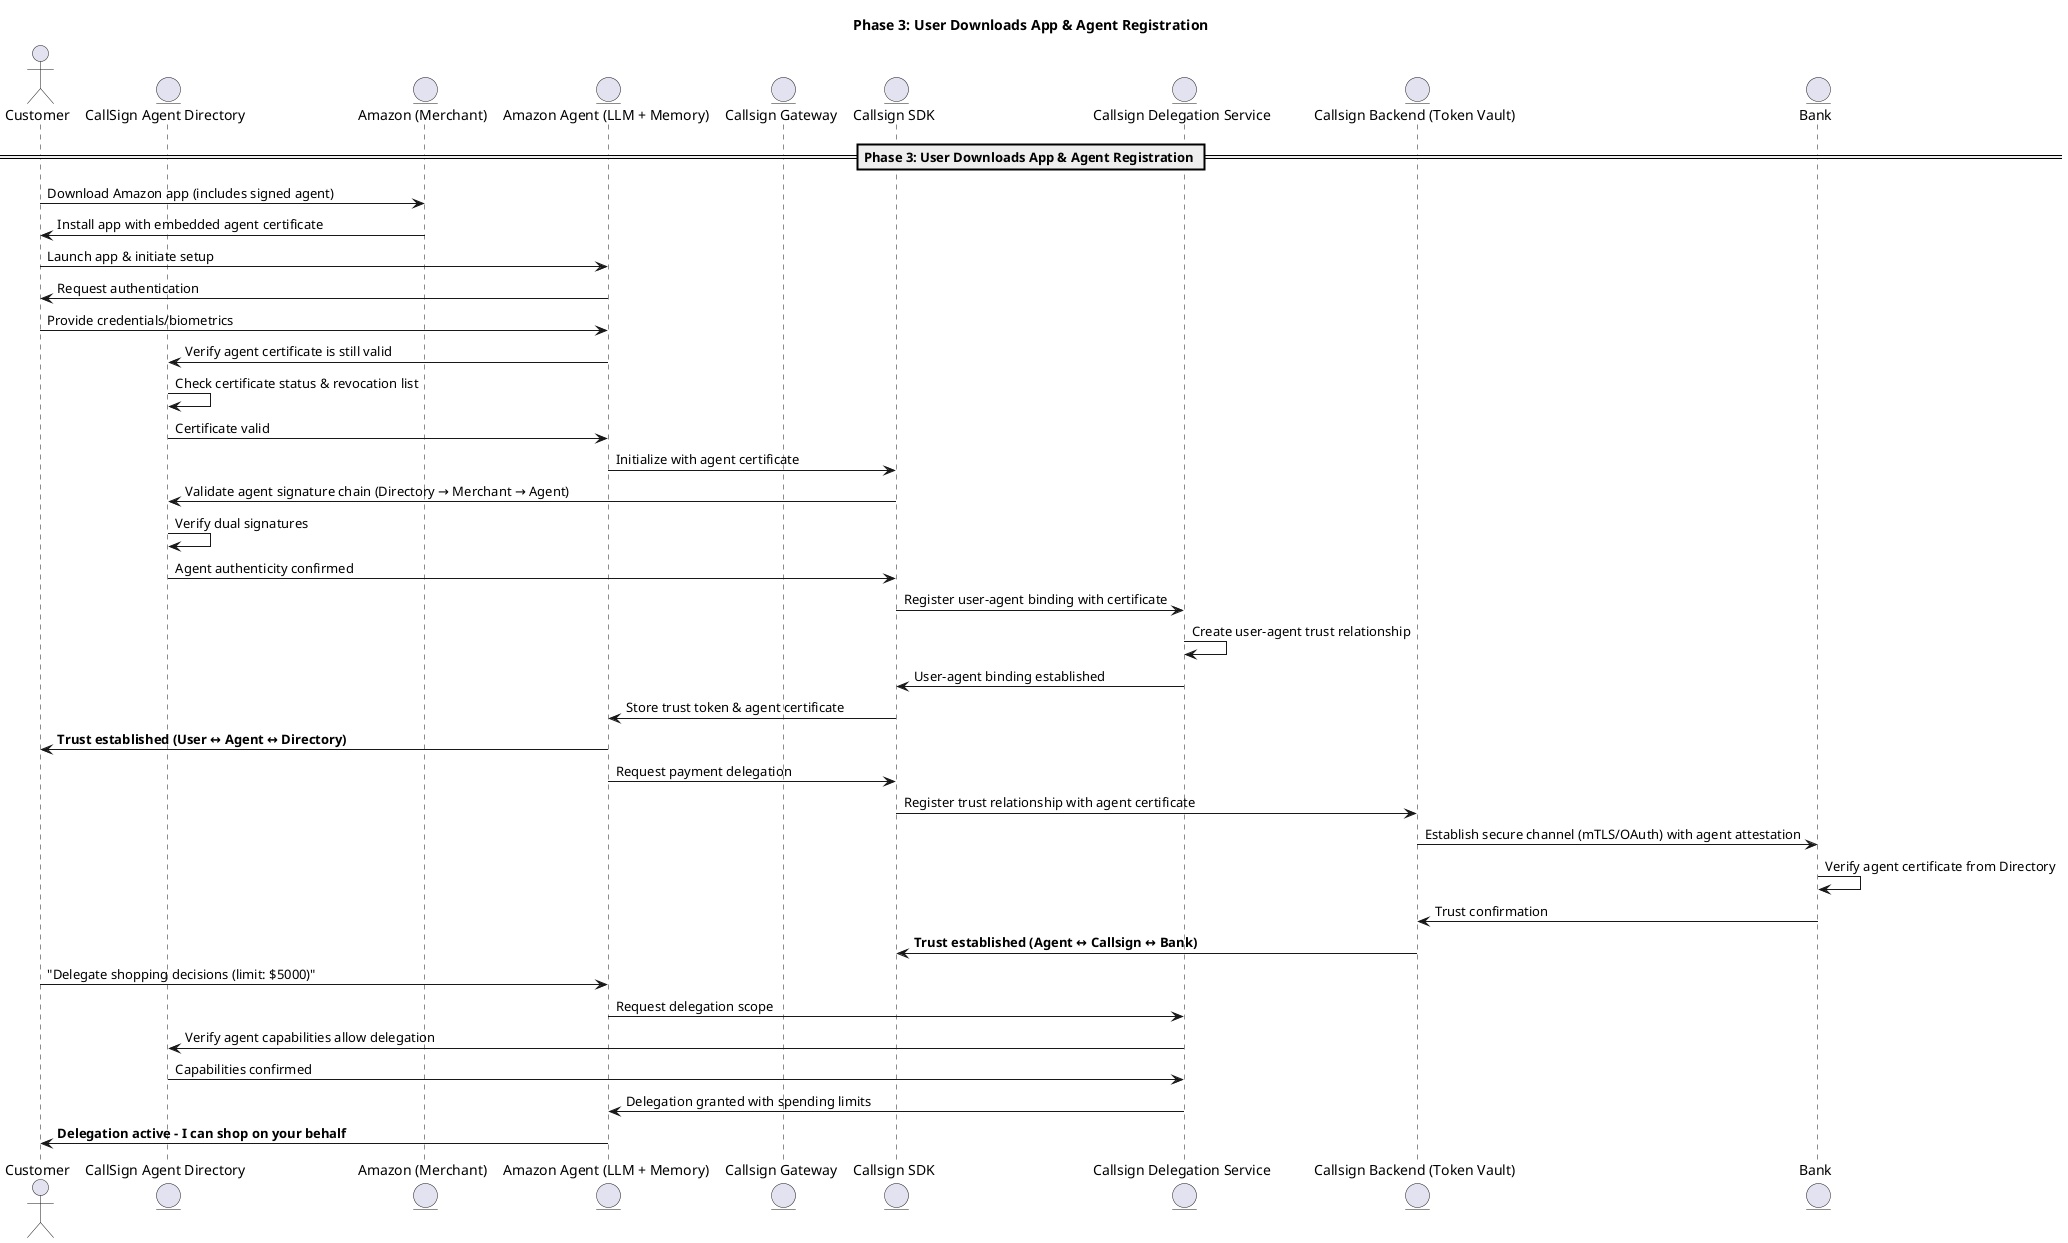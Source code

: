 @startuml
title Phase 3: User Downloads App & Agent Registration

actor Customer
entity "CallSign Agent Directory" as Directory
entity "Amazon (Merchant)" as Merchant
entity "Amazon Agent (LLM + Memory)" as Agent
entity "Callsign Gateway" as Gateway
entity "Callsign SDK" as SDK
entity "Callsign Delegation Service" as Delegation
entity "Callsign Backend (Token Vault)" as Backend
entity "Bank"

== Phase 3: User Downloads App & Agent Registration ==

Customer -> Merchant : Download Amazon app (includes signed agent)
Merchant -> Customer : Install app with embedded agent certificate

Customer -> Agent : Launch app & initiate setup
Agent -> Customer : Request authentication
Customer -> Agent : Provide credentials/biometrics

Agent -> Directory : Verify agent certificate is still valid
Directory -> Directory : Check certificate status & revocation list
Directory -> Agent : Certificate valid

Agent -> SDK : Initialize with agent certificate
SDK -> Directory : Validate agent signature chain (Directory → Merchant → Agent)
Directory -> Directory : Verify dual signatures
Directory -> SDK : Agent authenticity confirmed

SDK -> Delegation : Register user-agent binding with certificate
Delegation -> Delegation : Create user-agent trust relationship
Delegation -> SDK : User-agent binding established
SDK -> Agent : Store trust token & agent certificate
Agent -> Customer : **Trust established (User ↔ Agent ↔ Directory)**

Agent -> SDK : Request payment delegation
SDK -> Backend : Register trust relationship with agent certificate
Backend -> Bank : Establish secure channel (mTLS/OAuth) with agent attestation
Bank -> Bank : Verify agent certificate from Directory
Bank -> Backend : Trust confirmation
Backend -> SDK : **Trust established (Agent ↔ Callsign ↔ Bank)**

Customer -> Agent : "Delegate shopping decisions (limit: $5000)"
Agent -> Delegation : Request delegation scope
Delegation -> Directory : Verify agent capabilities allow delegation
Directory -> Delegation : Capabilities confirmed
Delegation -> Agent : Delegation granted with spending limits
Agent -> Customer : **Delegation active - I can shop on your behalf**

@enduml